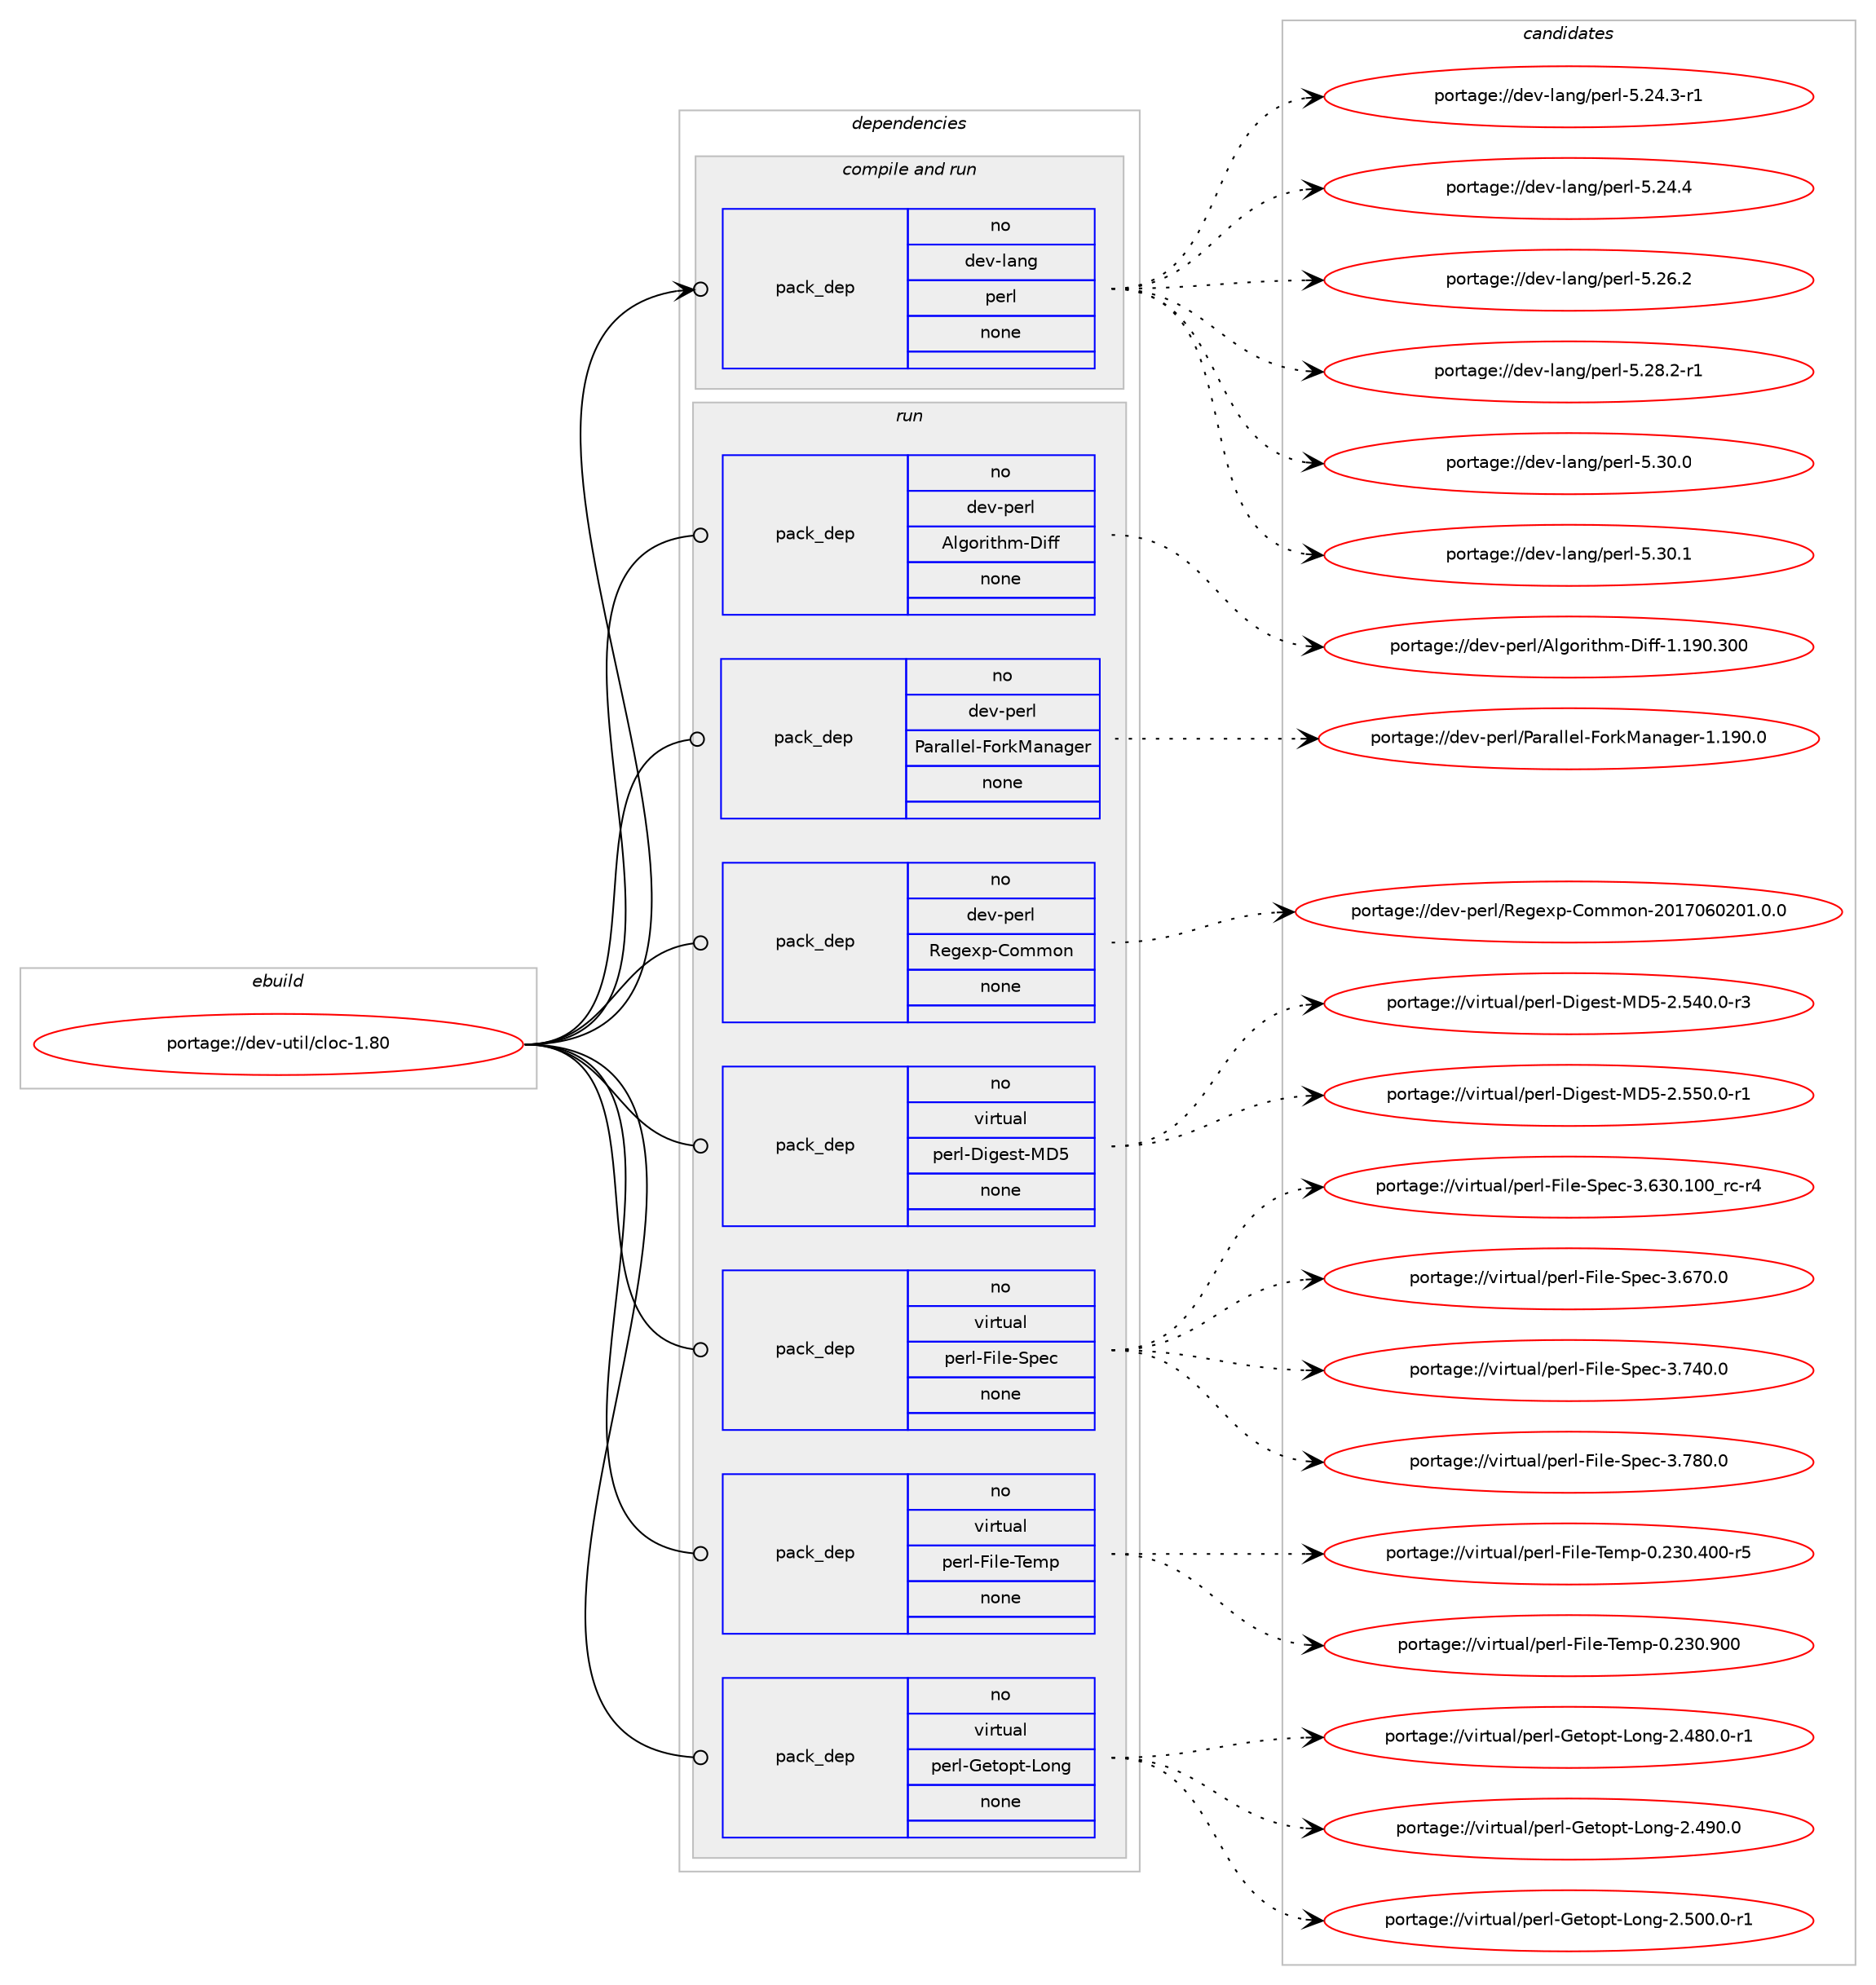 digraph prolog {

# *************
# Graph options
# *************

newrank=true;
concentrate=true;
compound=true;
graph [rankdir=LR,fontname=Helvetica,fontsize=10,ranksep=1.5];#, ranksep=2.5, nodesep=0.2];
edge  [arrowhead=vee];
node  [fontname=Helvetica,fontsize=10];

# **********
# The ebuild
# **********

subgraph cluster_leftcol {
color=gray;
rank=same;
label=<<i>ebuild</i>>;
id [label="portage://dev-util/cloc-1.80", color=red, width=4, href="../dev-util/cloc-1.80.svg"];
}

# ****************
# The dependencies
# ****************

subgraph cluster_midcol {
color=gray;
label=<<i>dependencies</i>>;
subgraph cluster_compile {
fillcolor="#eeeeee";
style=filled;
label=<<i>compile</i>>;
}
subgraph cluster_compileandrun {
fillcolor="#eeeeee";
style=filled;
label=<<i>compile and run</i>>;
subgraph pack185859 {
dependency260092 [label=<<TABLE BORDER="0" CELLBORDER="1" CELLSPACING="0" CELLPADDING="4" WIDTH="220"><TR><TD ROWSPAN="6" CELLPADDING="30">pack_dep</TD></TR><TR><TD WIDTH="110">no</TD></TR><TR><TD>dev-lang</TD></TR><TR><TD>perl</TD></TR><TR><TD>none</TD></TR><TR><TD></TD></TR></TABLE>>, shape=none, color=blue];
}
id:e -> dependency260092:w [weight=20,style="solid",arrowhead="odotvee"];
}
subgraph cluster_run {
fillcolor="#eeeeee";
style=filled;
label=<<i>run</i>>;
subgraph pack185860 {
dependency260093 [label=<<TABLE BORDER="0" CELLBORDER="1" CELLSPACING="0" CELLPADDING="4" WIDTH="220"><TR><TD ROWSPAN="6" CELLPADDING="30">pack_dep</TD></TR><TR><TD WIDTH="110">no</TD></TR><TR><TD>dev-perl</TD></TR><TR><TD>Algorithm-Diff</TD></TR><TR><TD>none</TD></TR><TR><TD></TD></TR></TABLE>>, shape=none, color=blue];
}
id:e -> dependency260093:w [weight=20,style="solid",arrowhead="odot"];
subgraph pack185861 {
dependency260094 [label=<<TABLE BORDER="0" CELLBORDER="1" CELLSPACING="0" CELLPADDING="4" WIDTH="220"><TR><TD ROWSPAN="6" CELLPADDING="30">pack_dep</TD></TR><TR><TD WIDTH="110">no</TD></TR><TR><TD>dev-perl</TD></TR><TR><TD>Parallel-ForkManager</TD></TR><TR><TD>none</TD></TR><TR><TD></TD></TR></TABLE>>, shape=none, color=blue];
}
id:e -> dependency260094:w [weight=20,style="solid",arrowhead="odot"];
subgraph pack185862 {
dependency260095 [label=<<TABLE BORDER="0" CELLBORDER="1" CELLSPACING="0" CELLPADDING="4" WIDTH="220"><TR><TD ROWSPAN="6" CELLPADDING="30">pack_dep</TD></TR><TR><TD WIDTH="110">no</TD></TR><TR><TD>dev-perl</TD></TR><TR><TD>Regexp-Common</TD></TR><TR><TD>none</TD></TR><TR><TD></TD></TR></TABLE>>, shape=none, color=blue];
}
id:e -> dependency260095:w [weight=20,style="solid",arrowhead="odot"];
subgraph pack185863 {
dependency260096 [label=<<TABLE BORDER="0" CELLBORDER="1" CELLSPACING="0" CELLPADDING="4" WIDTH="220"><TR><TD ROWSPAN="6" CELLPADDING="30">pack_dep</TD></TR><TR><TD WIDTH="110">no</TD></TR><TR><TD>virtual</TD></TR><TR><TD>perl-Digest-MD5</TD></TR><TR><TD>none</TD></TR><TR><TD></TD></TR></TABLE>>, shape=none, color=blue];
}
id:e -> dependency260096:w [weight=20,style="solid",arrowhead="odot"];
subgraph pack185864 {
dependency260097 [label=<<TABLE BORDER="0" CELLBORDER="1" CELLSPACING="0" CELLPADDING="4" WIDTH="220"><TR><TD ROWSPAN="6" CELLPADDING="30">pack_dep</TD></TR><TR><TD WIDTH="110">no</TD></TR><TR><TD>virtual</TD></TR><TR><TD>perl-File-Spec</TD></TR><TR><TD>none</TD></TR><TR><TD></TD></TR></TABLE>>, shape=none, color=blue];
}
id:e -> dependency260097:w [weight=20,style="solid",arrowhead="odot"];
subgraph pack185865 {
dependency260098 [label=<<TABLE BORDER="0" CELLBORDER="1" CELLSPACING="0" CELLPADDING="4" WIDTH="220"><TR><TD ROWSPAN="6" CELLPADDING="30">pack_dep</TD></TR><TR><TD WIDTH="110">no</TD></TR><TR><TD>virtual</TD></TR><TR><TD>perl-File-Temp</TD></TR><TR><TD>none</TD></TR><TR><TD></TD></TR></TABLE>>, shape=none, color=blue];
}
id:e -> dependency260098:w [weight=20,style="solid",arrowhead="odot"];
subgraph pack185866 {
dependency260099 [label=<<TABLE BORDER="0" CELLBORDER="1" CELLSPACING="0" CELLPADDING="4" WIDTH="220"><TR><TD ROWSPAN="6" CELLPADDING="30">pack_dep</TD></TR><TR><TD WIDTH="110">no</TD></TR><TR><TD>virtual</TD></TR><TR><TD>perl-Getopt-Long</TD></TR><TR><TD>none</TD></TR><TR><TD></TD></TR></TABLE>>, shape=none, color=blue];
}
id:e -> dependency260099:w [weight=20,style="solid",arrowhead="odot"];
}
}

# **************
# The candidates
# **************

subgraph cluster_choices {
rank=same;
color=gray;
label=<<i>candidates</i>>;

subgraph choice185859 {
color=black;
nodesep=1;
choiceportage100101118451089711010347112101114108455346505246514511449 [label="portage://dev-lang/perl-5.24.3-r1", color=red, width=4,href="../dev-lang/perl-5.24.3-r1.svg"];
choiceportage10010111845108971101034711210111410845534650524652 [label="portage://dev-lang/perl-5.24.4", color=red, width=4,href="../dev-lang/perl-5.24.4.svg"];
choiceportage10010111845108971101034711210111410845534650544650 [label="portage://dev-lang/perl-5.26.2", color=red, width=4,href="../dev-lang/perl-5.26.2.svg"];
choiceportage100101118451089711010347112101114108455346505646504511449 [label="portage://dev-lang/perl-5.28.2-r1", color=red, width=4,href="../dev-lang/perl-5.28.2-r1.svg"];
choiceportage10010111845108971101034711210111410845534651484648 [label="portage://dev-lang/perl-5.30.0", color=red, width=4,href="../dev-lang/perl-5.30.0.svg"];
choiceportage10010111845108971101034711210111410845534651484649 [label="portage://dev-lang/perl-5.30.1", color=red, width=4,href="../dev-lang/perl-5.30.1.svg"];
dependency260092:e -> choiceportage100101118451089711010347112101114108455346505246514511449:w [style=dotted,weight="100"];
dependency260092:e -> choiceportage10010111845108971101034711210111410845534650524652:w [style=dotted,weight="100"];
dependency260092:e -> choiceportage10010111845108971101034711210111410845534650544650:w [style=dotted,weight="100"];
dependency260092:e -> choiceportage100101118451089711010347112101114108455346505646504511449:w [style=dotted,weight="100"];
dependency260092:e -> choiceportage10010111845108971101034711210111410845534651484648:w [style=dotted,weight="100"];
dependency260092:e -> choiceportage10010111845108971101034711210111410845534651484649:w [style=dotted,weight="100"];
}
subgraph choice185860 {
color=black;
nodesep=1;
choiceportage100101118451121011141084765108103111114105116104109456810510210245494649574846514848 [label="portage://dev-perl/Algorithm-Diff-1.190.300", color=red, width=4,href="../dev-perl/Algorithm-Diff-1.190.300.svg"];
dependency260093:e -> choiceportage100101118451121011141084765108103111114105116104109456810510210245494649574846514848:w [style=dotted,weight="100"];
}
subgraph choice185861 {
color=black;
nodesep=1;
choiceportage100101118451121011141084780971149710810810110845701111141077797110971031011144549464957484648 [label="portage://dev-perl/Parallel-ForkManager-1.190.0", color=red, width=4,href="../dev-perl/Parallel-ForkManager-1.190.0.svg"];
dependency260094:e -> choiceportage100101118451121011141084780971149710810810110845701111141077797110971031011144549464957484648:w [style=dotted,weight="100"];
}
subgraph choice185862 {
color=black;
nodesep=1;
choiceportage1001011184511210111410847821011031011201124567111109109111110455048495548544850484946484648 [label="portage://dev-perl/Regexp-Common-2017060201.0.0", color=red, width=4,href="../dev-perl/Regexp-Common-2017060201.0.0.svg"];
dependency260095:e -> choiceportage1001011184511210111410847821011031011201124567111109109111110455048495548544850484946484648:w [style=dotted,weight="100"];
}
subgraph choice185863 {
color=black;
nodesep=1;
choiceportage118105114116117971084711210111410845681051031011151164577685345504653524846484511451 [label="portage://virtual/perl-Digest-MD5-2.540.0-r3", color=red, width=4,href="../virtual/perl-Digest-MD5-2.540.0-r3.svg"];
choiceportage118105114116117971084711210111410845681051031011151164577685345504653534846484511449 [label="portage://virtual/perl-Digest-MD5-2.550.0-r1", color=red, width=4,href="../virtual/perl-Digest-MD5-2.550.0-r1.svg"];
dependency260096:e -> choiceportage118105114116117971084711210111410845681051031011151164577685345504653524846484511451:w [style=dotted,weight="100"];
dependency260096:e -> choiceportage118105114116117971084711210111410845681051031011151164577685345504653534846484511449:w [style=dotted,weight="100"];
}
subgraph choice185864 {
color=black;
nodesep=1;
choiceportage118105114116117971084711210111410845701051081014583112101994551465451484649484895114994511452 [label="portage://virtual/perl-File-Spec-3.630.100_rc-r4", color=red, width=4,href="../virtual/perl-File-Spec-3.630.100_rc-r4.svg"];
choiceportage118105114116117971084711210111410845701051081014583112101994551465455484648 [label="portage://virtual/perl-File-Spec-3.670.0", color=red, width=4,href="../virtual/perl-File-Spec-3.670.0.svg"];
choiceportage118105114116117971084711210111410845701051081014583112101994551465552484648 [label="portage://virtual/perl-File-Spec-3.740.0", color=red, width=4,href="../virtual/perl-File-Spec-3.740.0.svg"];
choiceportage118105114116117971084711210111410845701051081014583112101994551465556484648 [label="portage://virtual/perl-File-Spec-3.780.0", color=red, width=4,href="../virtual/perl-File-Spec-3.780.0.svg"];
dependency260097:e -> choiceportage118105114116117971084711210111410845701051081014583112101994551465451484649484895114994511452:w [style=dotted,weight="100"];
dependency260097:e -> choiceportage118105114116117971084711210111410845701051081014583112101994551465455484648:w [style=dotted,weight="100"];
dependency260097:e -> choiceportage118105114116117971084711210111410845701051081014583112101994551465552484648:w [style=dotted,weight="100"];
dependency260097:e -> choiceportage118105114116117971084711210111410845701051081014583112101994551465556484648:w [style=dotted,weight="100"];
}
subgraph choice185865 {
color=black;
nodesep=1;
choiceportage118105114116117971084711210111410845701051081014584101109112454846505148465248484511453 [label="portage://virtual/perl-File-Temp-0.230.400-r5", color=red, width=4,href="../virtual/perl-File-Temp-0.230.400-r5.svg"];
choiceportage11810511411611797108471121011141084570105108101458410110911245484650514846574848 [label="portage://virtual/perl-File-Temp-0.230.900", color=red, width=4,href="../virtual/perl-File-Temp-0.230.900.svg"];
dependency260098:e -> choiceportage118105114116117971084711210111410845701051081014584101109112454846505148465248484511453:w [style=dotted,weight="100"];
dependency260098:e -> choiceportage11810511411611797108471121011141084570105108101458410110911245484650514846574848:w [style=dotted,weight="100"];
}
subgraph choice185866 {
color=black;
nodesep=1;
choiceportage11810511411611797108471121011141084571101116111112116457611111010345504652564846484511449 [label="portage://virtual/perl-Getopt-Long-2.480.0-r1", color=red, width=4,href="../virtual/perl-Getopt-Long-2.480.0-r1.svg"];
choiceportage1181051141161179710847112101114108457110111611111211645761111101034550465257484648 [label="portage://virtual/perl-Getopt-Long-2.490.0", color=red, width=4,href="../virtual/perl-Getopt-Long-2.490.0.svg"];
choiceportage11810511411611797108471121011141084571101116111112116457611111010345504653484846484511449 [label="portage://virtual/perl-Getopt-Long-2.500.0-r1", color=red, width=4,href="../virtual/perl-Getopt-Long-2.500.0-r1.svg"];
dependency260099:e -> choiceportage11810511411611797108471121011141084571101116111112116457611111010345504652564846484511449:w [style=dotted,weight="100"];
dependency260099:e -> choiceportage1181051141161179710847112101114108457110111611111211645761111101034550465257484648:w [style=dotted,weight="100"];
dependency260099:e -> choiceportage11810511411611797108471121011141084571101116111112116457611111010345504653484846484511449:w [style=dotted,weight="100"];
}
}

}
